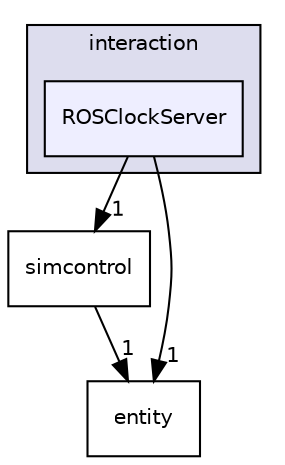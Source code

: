 digraph "/root/scrimmage/scrimmage/include/scrimmage/plugins/interaction/ROSClockServer" {
  compound=true
  node [ fontsize="10", fontname="Helvetica"];
  edge [ labelfontsize="10", labelfontname="Helvetica"];
  subgraph clusterdir_e780a5c579cb35e946684e8694642ace {
    graph [ bgcolor="#ddddee", pencolor="black", label="interaction" fontname="Helvetica", fontsize="10", URL="dir_e780a5c579cb35e946684e8694642ace.html"]
  dir_48dc645130e82fa5f8c6aa90b2af21ed [shape=box, label="ROSClockServer", style="filled", fillcolor="#eeeeff", pencolor="black", URL="dir_48dc645130e82fa5f8c6aa90b2af21ed.html"];
  }
  dir_8dabc27971b3bc145bbcc2e849e82380 [shape=box label="simcontrol" URL="dir_8dabc27971b3bc145bbcc2e849e82380.html"];
  dir_5ef164da32927a27aef05eae2283c928 [shape=box label="entity" URL="dir_5ef164da32927a27aef05eae2283c928.html"];
  dir_8dabc27971b3bc145bbcc2e849e82380->dir_5ef164da32927a27aef05eae2283c928 [headlabel="1", labeldistance=1.5 headhref="dir_000151_000008.html"];
  dir_48dc645130e82fa5f8c6aa90b2af21ed->dir_8dabc27971b3bc145bbcc2e849e82380 [headlabel="1", labeldistance=1.5 headhref="dir_000096_000151.html"];
  dir_48dc645130e82fa5f8c6aa90b2af21ed->dir_5ef164da32927a27aef05eae2283c928 [headlabel="1", labeldistance=1.5 headhref="dir_000096_000008.html"];
}
